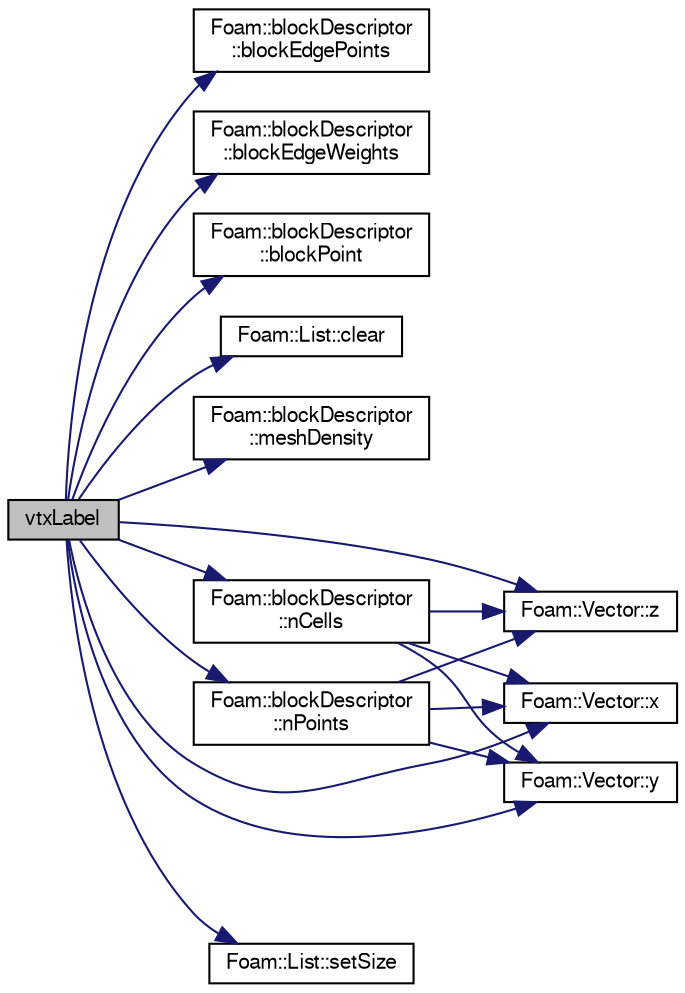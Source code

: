 digraph "vtxLabel"
{
  bgcolor="transparent";
  edge [fontname="FreeSans",fontsize="10",labelfontname="FreeSans",labelfontsize="10"];
  node [fontname="FreeSans",fontsize="10",shape=record];
  rankdir="LR";
  Node29 [label="vtxLabel",height=0.2,width=0.4,color="black", fillcolor="grey75", style="filled", fontcolor="black"];
  Node29 -> Node30 [color="midnightblue",fontsize="10",style="solid",fontname="FreeSans"];
  Node30 [label="Foam::blockDescriptor\l::blockEdgePoints",height=0.2,width=0.4,color="black",URL="$a24714.html#a855834c207df737ee9fae3cbcf5eb9ba",tooltip="Return the block points along each edge. "];
  Node29 -> Node31 [color="midnightblue",fontsize="10",style="solid",fontname="FreeSans"];
  Node31 [label="Foam::blockDescriptor\l::blockEdgeWeights",height=0.2,width=0.4,color="black",URL="$a24714.html#a7d9f0dd96bb924047a1097c7643fe522",tooltip="Return the weightings along each edge. "];
  Node29 -> Node32 [color="midnightblue",fontsize="10",style="solid",fontname="FreeSans"];
  Node32 [label="Foam::blockDescriptor\l::blockPoint",height=0.2,width=0.4,color="black",URL="$a24714.html#a5e5e8348df3b2138af6c812e4ab51f88",tooltip="Return block point at local label i. "];
  Node29 -> Node33 [color="midnightblue",fontsize="10",style="solid",fontname="FreeSans"];
  Node33 [label="Foam::List::clear",height=0.2,width=0.4,color="black",URL="$a25694.html#ac8bb3912a3ce86b15842e79d0b421204",tooltip="Clear the list, i.e. set size to zero. "];
  Node29 -> Node34 [color="midnightblue",fontsize="10",style="solid",fontname="FreeSans"];
  Node34 [label="Foam::blockDescriptor\l::meshDensity",height=0.2,width=0.4,color="black",URL="$a24714.html#a739d5321a1192e626d75c6d49b4499db",tooltip="Return the mesh density (number of cells) in the i,j,k directions. "];
  Node29 -> Node35 [color="midnightblue",fontsize="10",style="solid",fontname="FreeSans"];
  Node35 [label="Foam::blockDescriptor\l::nCells",height=0.2,width=0.4,color="black",URL="$a24714.html#aa9b1d9b9ac730ab1e6b7bc1f5246aee9",tooltip="Return the number of cells. "];
  Node35 -> Node36 [color="midnightblue",fontsize="10",style="solid",fontname="FreeSans"];
  Node36 [label="Foam::Vector::x",height=0.2,width=0.4,color="black",URL="$a28442.html#a63327976e5a8359700064a02ae22548e"];
  Node35 -> Node37 [color="midnightblue",fontsize="10",style="solid",fontname="FreeSans"];
  Node37 [label="Foam::Vector::y",height=0.2,width=0.4,color="black",URL="$a28442.html#a1ee865f676fbac703a49c6654dd3ad74"];
  Node35 -> Node38 [color="midnightblue",fontsize="10",style="solid",fontname="FreeSans"];
  Node38 [label="Foam::Vector::z",height=0.2,width=0.4,color="black",URL="$a28442.html#a1c8320b15610de211ec70ef966581423"];
  Node29 -> Node39 [color="midnightblue",fontsize="10",style="solid",fontname="FreeSans"];
  Node39 [label="Foam::blockDescriptor\l::nPoints",height=0.2,width=0.4,color="black",URL="$a24714.html#acc730f1879b8e75216a0e721a6761a6d",tooltip="Return the number of points. "];
  Node39 -> Node36 [color="midnightblue",fontsize="10",style="solid",fontname="FreeSans"];
  Node39 -> Node37 [color="midnightblue",fontsize="10",style="solid",fontname="FreeSans"];
  Node39 -> Node38 [color="midnightblue",fontsize="10",style="solid",fontname="FreeSans"];
  Node29 -> Node40 [color="midnightblue",fontsize="10",style="solid",fontname="FreeSans"];
  Node40 [label="Foam::List::setSize",height=0.2,width=0.4,color="black",URL="$a25694.html#aedb985ffeaf1bdbfeccc2a8730405703",tooltip="Reset size of List. "];
  Node29 -> Node36 [color="midnightblue",fontsize="10",style="solid",fontname="FreeSans"];
  Node29 -> Node37 [color="midnightblue",fontsize="10",style="solid",fontname="FreeSans"];
  Node29 -> Node38 [color="midnightblue",fontsize="10",style="solid",fontname="FreeSans"];
}
